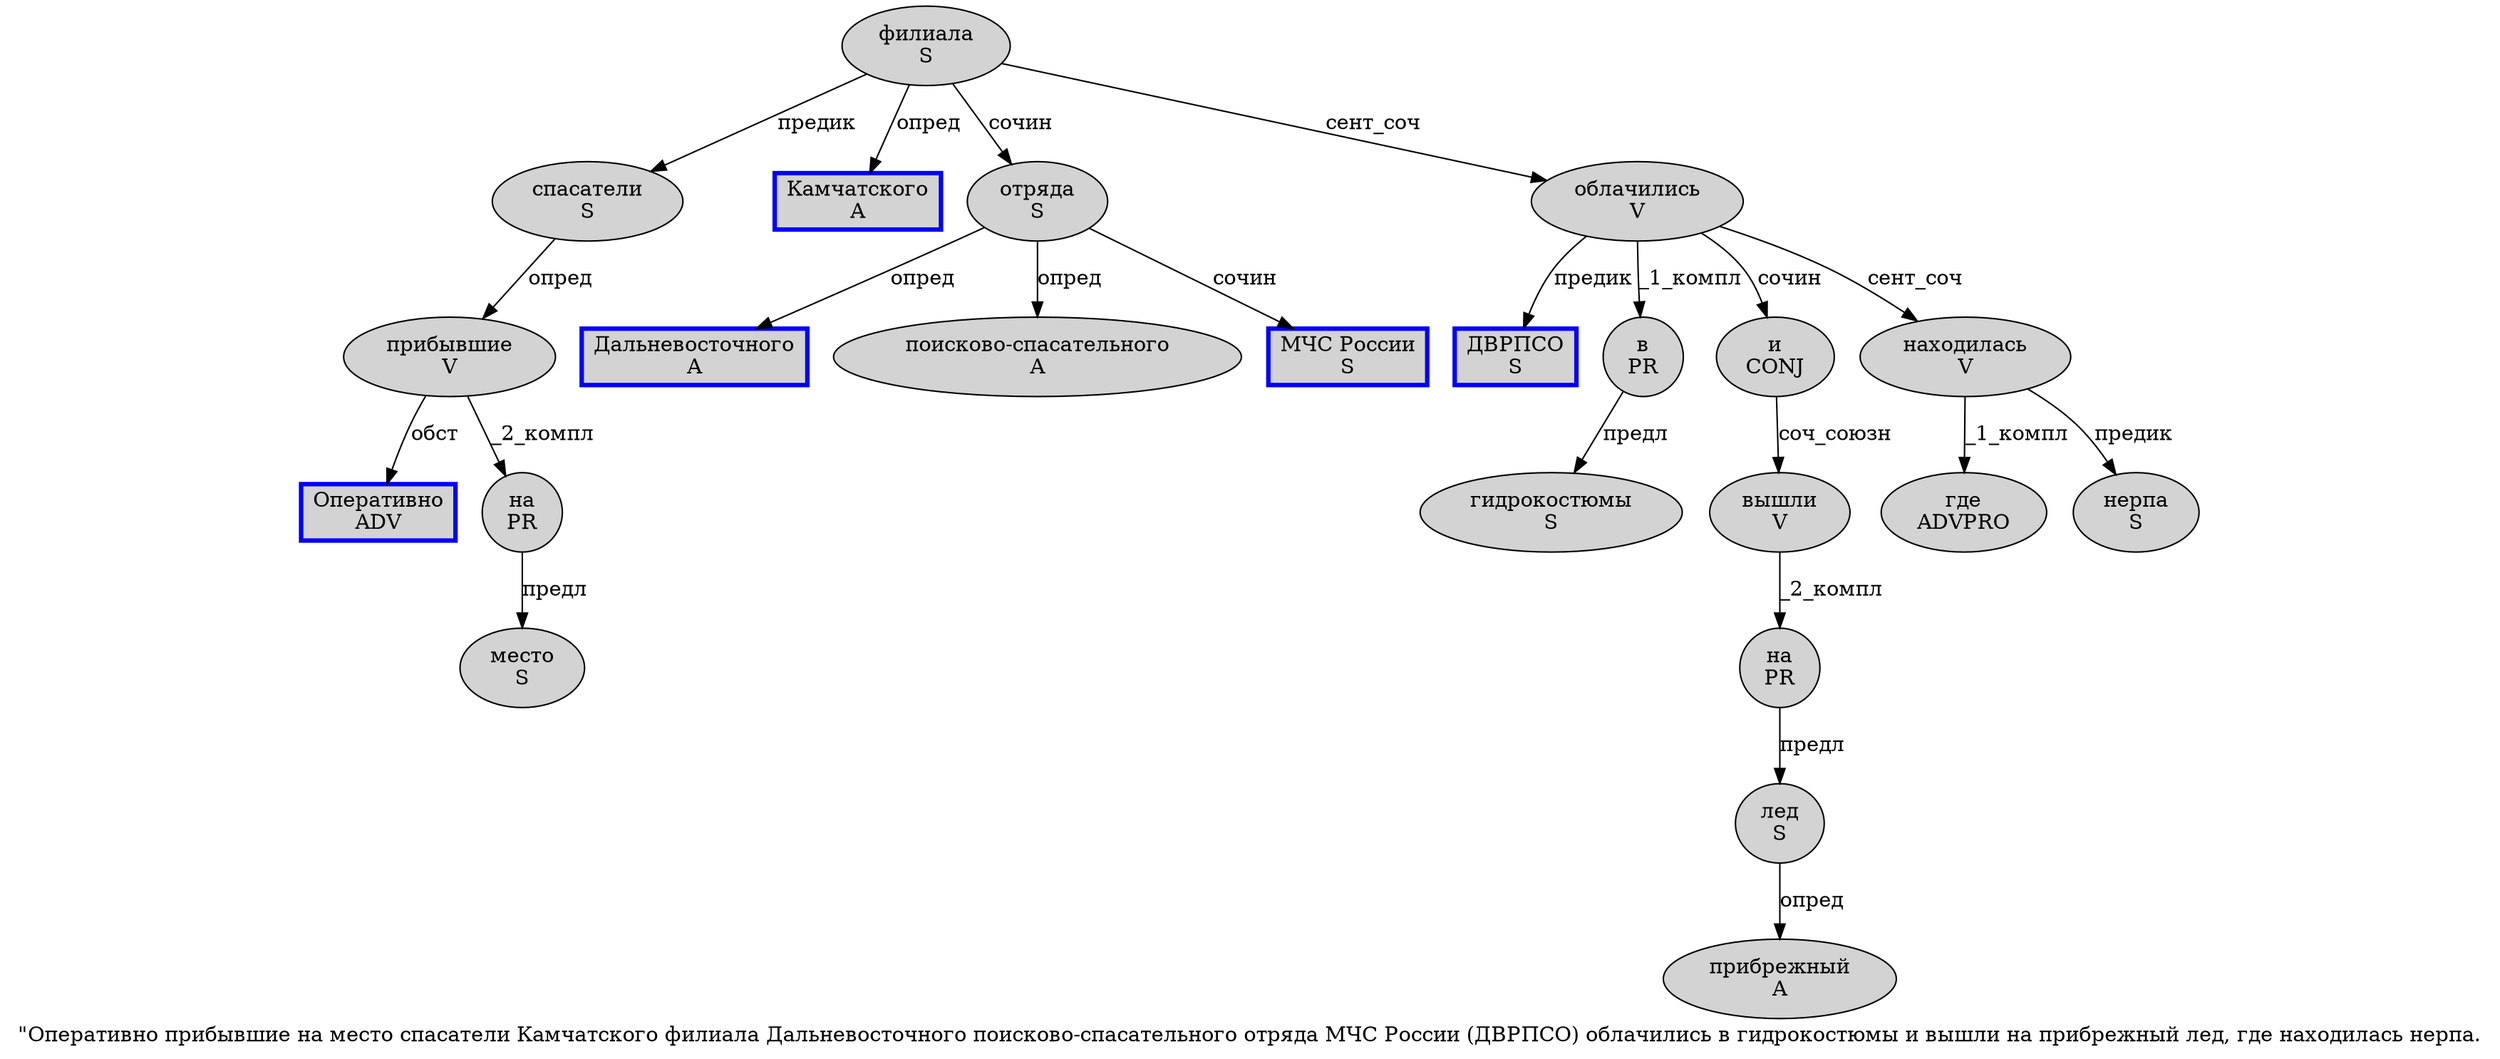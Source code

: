 digraph SENTENCE_860 {
	graph [label="\"Оперативно прибывшие на место спасатели Камчатского филиала Дальневосточного поисково-спасательного отряда МЧС России (ДВРПСО) облачились в гидрокостюмы и вышли на прибрежный лед, где находилась нерпа."]
	node [style=filled]
		1 [label="Оперативно
ADV" color=blue fillcolor=lightgray penwidth=3 shape=box]
		2 [label="прибывшие
V" color="" fillcolor=lightgray penwidth=1 shape=ellipse]
		3 [label="на
PR" color="" fillcolor=lightgray penwidth=1 shape=ellipse]
		4 [label="место
S" color="" fillcolor=lightgray penwidth=1 shape=ellipse]
		5 [label="спасатели
S" color="" fillcolor=lightgray penwidth=1 shape=ellipse]
		6 [label="Камчатского
A" color=blue fillcolor=lightgray penwidth=3 shape=box]
		7 [label="филиала
S" color="" fillcolor=lightgray penwidth=1 shape=ellipse]
		8 [label="Дальневосточного
A" color=blue fillcolor=lightgray penwidth=3 shape=box]
		9 [label="поисково-спасательного
A" color="" fillcolor=lightgray penwidth=1 shape=ellipse]
		10 [label="отряда
S" color="" fillcolor=lightgray penwidth=1 shape=ellipse]
		11 [label="МЧС России
S" color=blue fillcolor=lightgray penwidth=3 shape=box]
		13 [label="ДВРПСО
S" color=blue fillcolor=lightgray penwidth=3 shape=box]
		15 [label="облачились
V" color="" fillcolor=lightgray penwidth=1 shape=ellipse]
		16 [label="в
PR" color="" fillcolor=lightgray penwidth=1 shape=ellipse]
		17 [label="гидрокостюмы
S" color="" fillcolor=lightgray penwidth=1 shape=ellipse]
		18 [label="и
CONJ" color="" fillcolor=lightgray penwidth=1 shape=ellipse]
		19 [label="вышли
V" color="" fillcolor=lightgray penwidth=1 shape=ellipse]
		20 [label="на
PR" color="" fillcolor=lightgray penwidth=1 shape=ellipse]
		21 [label="прибрежный
A" color="" fillcolor=lightgray penwidth=1 shape=ellipse]
		22 [label="лед
S" color="" fillcolor=lightgray penwidth=1 shape=ellipse]
		24 [label="где
ADVPRO" color="" fillcolor=lightgray penwidth=1 shape=ellipse]
		25 [label="находилась
V" color="" fillcolor=lightgray penwidth=1 shape=ellipse]
		26 [label="нерпа
S" color="" fillcolor=lightgray penwidth=1 shape=ellipse]
			16 -> 17 [label="предл"]
			25 -> 24 [label="_1_компл"]
			25 -> 26 [label="предик"]
			3 -> 4 [label="предл"]
			10 -> 8 [label="опред"]
			10 -> 9 [label="опред"]
			10 -> 11 [label="сочин"]
			19 -> 20 [label="_2_компл"]
			7 -> 5 [label="предик"]
			7 -> 6 [label="опред"]
			7 -> 10 [label="сочин"]
			7 -> 15 [label="сент_соч"]
			2 -> 1 [label="обст"]
			2 -> 3 [label="_2_компл"]
			22 -> 21 [label="опред"]
			5 -> 2 [label="опред"]
			18 -> 19 [label="соч_союзн"]
			20 -> 22 [label="предл"]
			15 -> 13 [label="предик"]
			15 -> 16 [label="_1_компл"]
			15 -> 18 [label="сочин"]
			15 -> 25 [label="сент_соч"]
}
